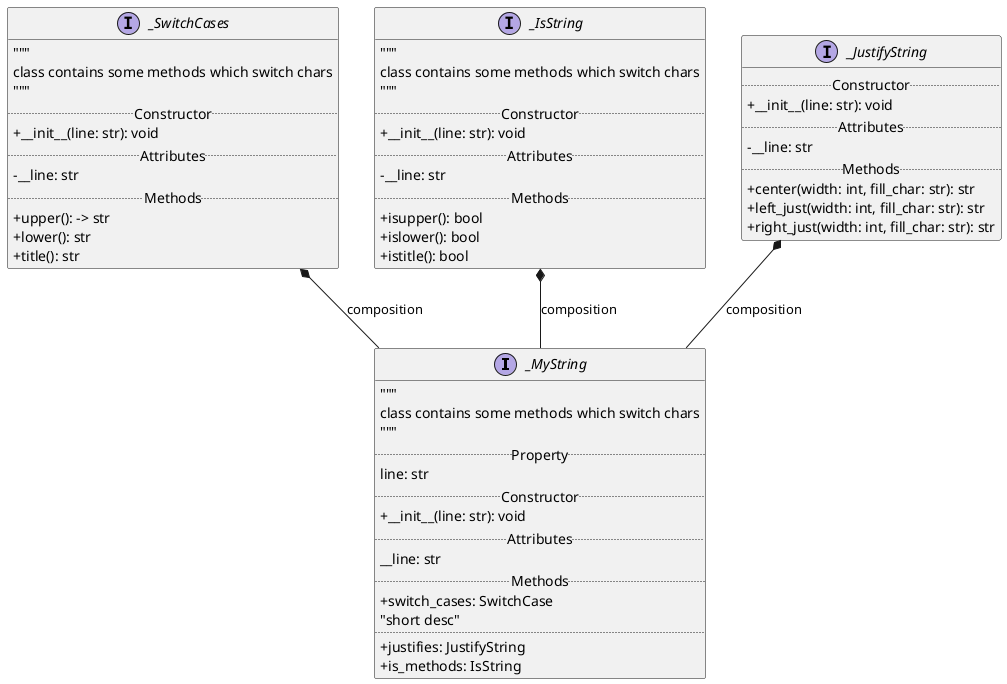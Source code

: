 @startuml
skinparam classAttributeIconSize 0

InterFace _MyString {
"""
class contains some methods which switch chars
"""
.. Property ..
line: str
.. Constructor ..
+__init__(line: str): void
.. Attributes ..
__line: str
.. Methods ..
+switch_cases: SwitchCase
"short desc"
..
+justifies: JustifyString
+is_methods: IsString
}

interface _SwitchCases {
    """
    class contains some methods which switch chars
    """
    .. Constructor ..
    +__init__(line: str): void
    .. Attributes ..
    -__line: str
    .. Methods ..
    +upper(): -> str
    +lower(): str
    +title(): str
}

interface _IsString {
    """
    class contains some methods which switch chars
    """
    .. Constructor ..
    +__init__(line: str): void
    .. Attributes ..
    -__line: str
    .. Methods ..
    +isupper(): bool
    +islower(): bool
    +istitle(): bool
}

interface _JustifyString {
    .. Constructor ..
    +__init__(line: str): void
    .. Attributes ..
    -__line: str
    .. Methods ..
    +center(width: int, fill_char: str): str
    +left_just(width: int, fill_char: str): str
    +right_just(width: int, fill_char: str): str
}

_SwitchCases *-- _MyString: composition
_IsString *-- _MyString: composition
_JustifyString *-- _MyString: composition

@enduml
